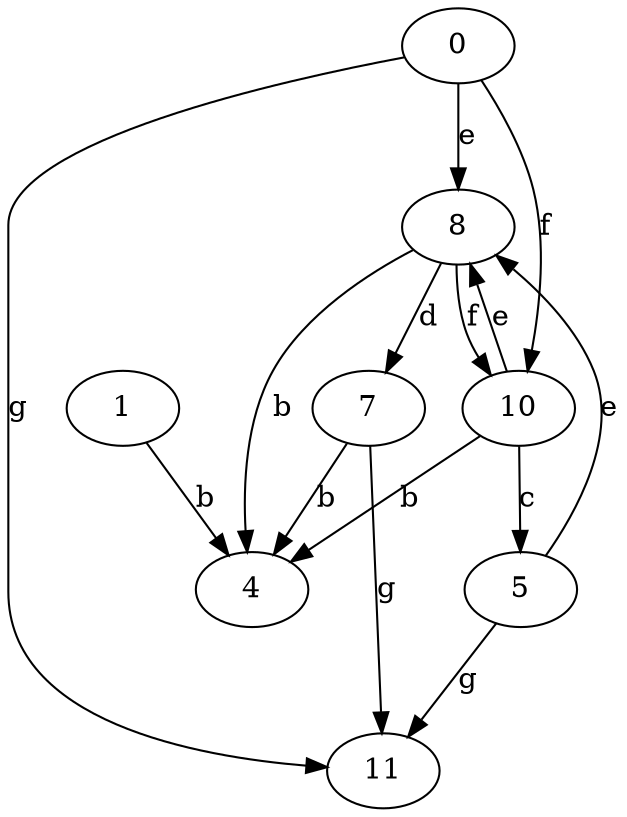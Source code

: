 strict digraph  {
0;
1;
4;
5;
7;
8;
10;
11;
0 -> 8  [label=e];
0 -> 10  [label=f];
0 -> 11  [label=g];
1 -> 4  [label=b];
5 -> 8  [label=e];
5 -> 11  [label=g];
7 -> 4  [label=b];
7 -> 11  [label=g];
8 -> 4  [label=b];
8 -> 7  [label=d];
8 -> 10  [label=f];
10 -> 4  [label=b];
10 -> 5  [label=c];
10 -> 8  [label=e];
}
